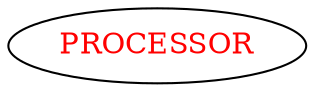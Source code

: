 digraph dependencyGraph {
 concentrate=true;
 ranksep="2.0";
 rankdir="LR"; 
 splines="ortho";
"PROCESSOR" [fontcolor="red"];
}